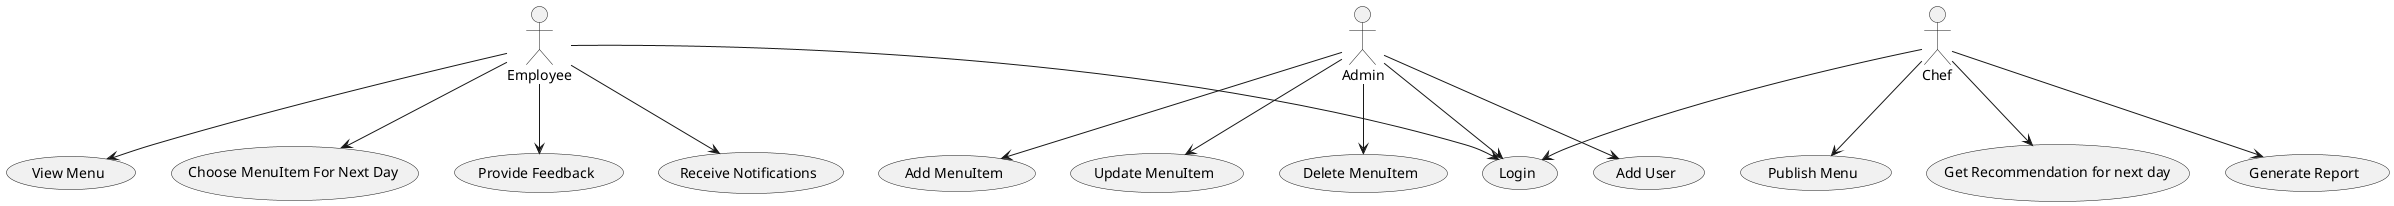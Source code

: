 @startuml
actor Chef
actor Employee
actor Admin

Chef --> (Login)
Chef --> (Publish Menu)
Chef --> (Get Recommendation for next day)
Chef --> (Generate Report)

Employee --> (Login)
Employee --> (View Menu)
Employee --> (Choose MenuItem For Next Day)
Employee --> (Provide Feedback)
Employee --> (Receive Notifications)

Admin --> (Login)
Admin --> (Add MenuItem)
Admin --> (Update MenuItem)
Admin --> (Delete MenuItem)
Admin --> (Add User)
@enduml